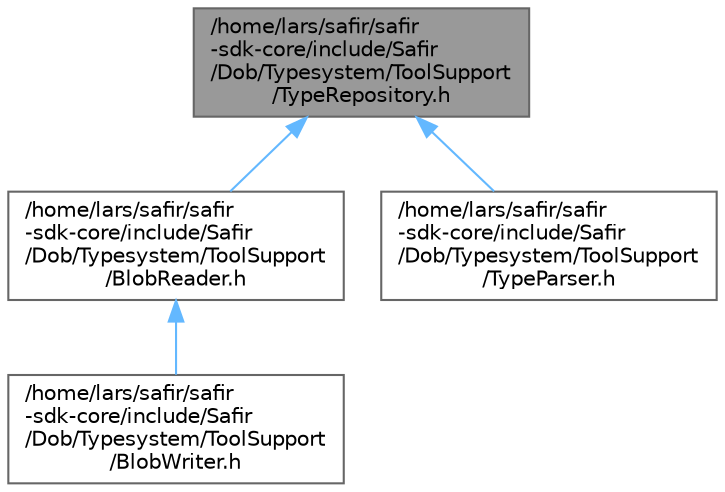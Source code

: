 digraph "/home/lars/safir/safir-sdk-core/include/Safir/Dob/Typesystem/ToolSupport/TypeRepository.h"
{
 // LATEX_PDF_SIZE
  bgcolor="transparent";
  edge [fontname=Helvetica,fontsize=10,labelfontname=Helvetica,labelfontsize=10];
  node [fontname=Helvetica,fontsize=10,shape=box,height=0.2,width=0.4];
  Node1 [label="/home/lars/safir/safir\l-sdk-core/include/Safir\l/Dob/Typesystem/ToolSupport\l/TypeRepository.h",height=0.2,width=0.4,color="gray40", fillcolor="grey60", style="filled", fontcolor="black",tooltip=" "];
  Node1 -> Node2 [dir="back",color="steelblue1",style="solid"];
  Node2 [label="/home/lars/safir/safir\l-sdk-core/include/Safir\l/Dob/Typesystem/ToolSupport\l/BlobReader.h",height=0.2,width=0.4,color="grey40", fillcolor="white", style="filled",URL="$a00119.html",tooltip=" "];
  Node2 -> Node3 [dir="back",color="steelblue1",style="solid"];
  Node3 [label="/home/lars/safir/safir\l-sdk-core/include/Safir\l/Dob/Typesystem/ToolSupport\l/BlobWriter.h",height=0.2,width=0.4,color="grey40", fillcolor="white", style="filled",URL="$a00122.html",tooltip=" "];
  Node1 -> Node4 [dir="back",color="steelblue1",style="solid"];
  Node4 [label="/home/lars/safir/safir\l-sdk-core/include/Safir\l/Dob/Typesystem/ToolSupport\l/TypeParser.h",height=0.2,width=0.4,color="grey40", fillcolor="white", style="filled",URL="$a00128.html",tooltip=" "];
}

